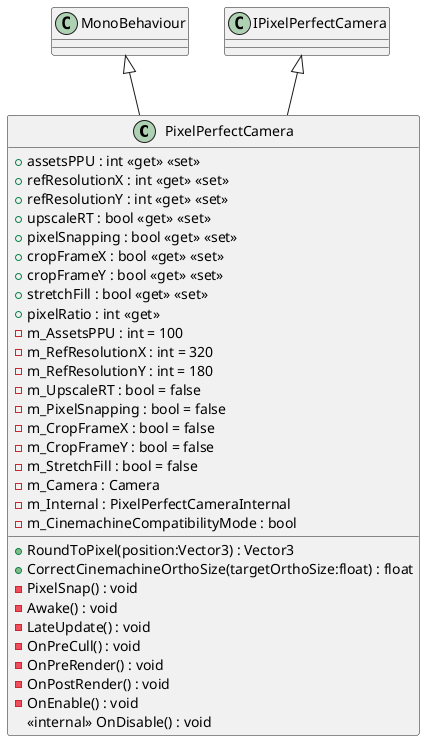 @startuml
class PixelPerfectCamera {
    + assetsPPU : int <<get>> <<set>>
    + refResolutionX : int <<get>> <<set>>
    + refResolutionY : int <<get>> <<set>>
    + upscaleRT : bool <<get>> <<set>>
    + pixelSnapping : bool <<get>> <<set>>
    + cropFrameX : bool <<get>> <<set>>
    + cropFrameY : bool <<get>> <<set>>
    + stretchFill : bool <<get>> <<set>>
    + pixelRatio : int <<get>>
    + RoundToPixel(position:Vector3) : Vector3
    + CorrectCinemachineOrthoSize(targetOrthoSize:float) : float
    - m_AssetsPPU : int = 100
    - m_RefResolutionX : int = 320
    - m_RefResolutionY : int = 180
    - m_UpscaleRT : bool = false
    - m_PixelSnapping : bool = false
    - m_CropFrameX : bool = false
    - m_CropFrameY : bool = false
    - m_StretchFill : bool = false
    - m_Camera : Camera
    - m_Internal : PixelPerfectCameraInternal
    - m_CinemachineCompatibilityMode : bool
    - PixelSnap() : void
    - Awake() : void
    - LateUpdate() : void
    - OnPreCull() : void
    - OnPreRender() : void
    - OnPostRender() : void
    - OnEnable() : void
    <<internal>> OnDisable() : void
}
MonoBehaviour <|-- PixelPerfectCamera
IPixelPerfectCamera <|-- PixelPerfectCamera
@enduml
